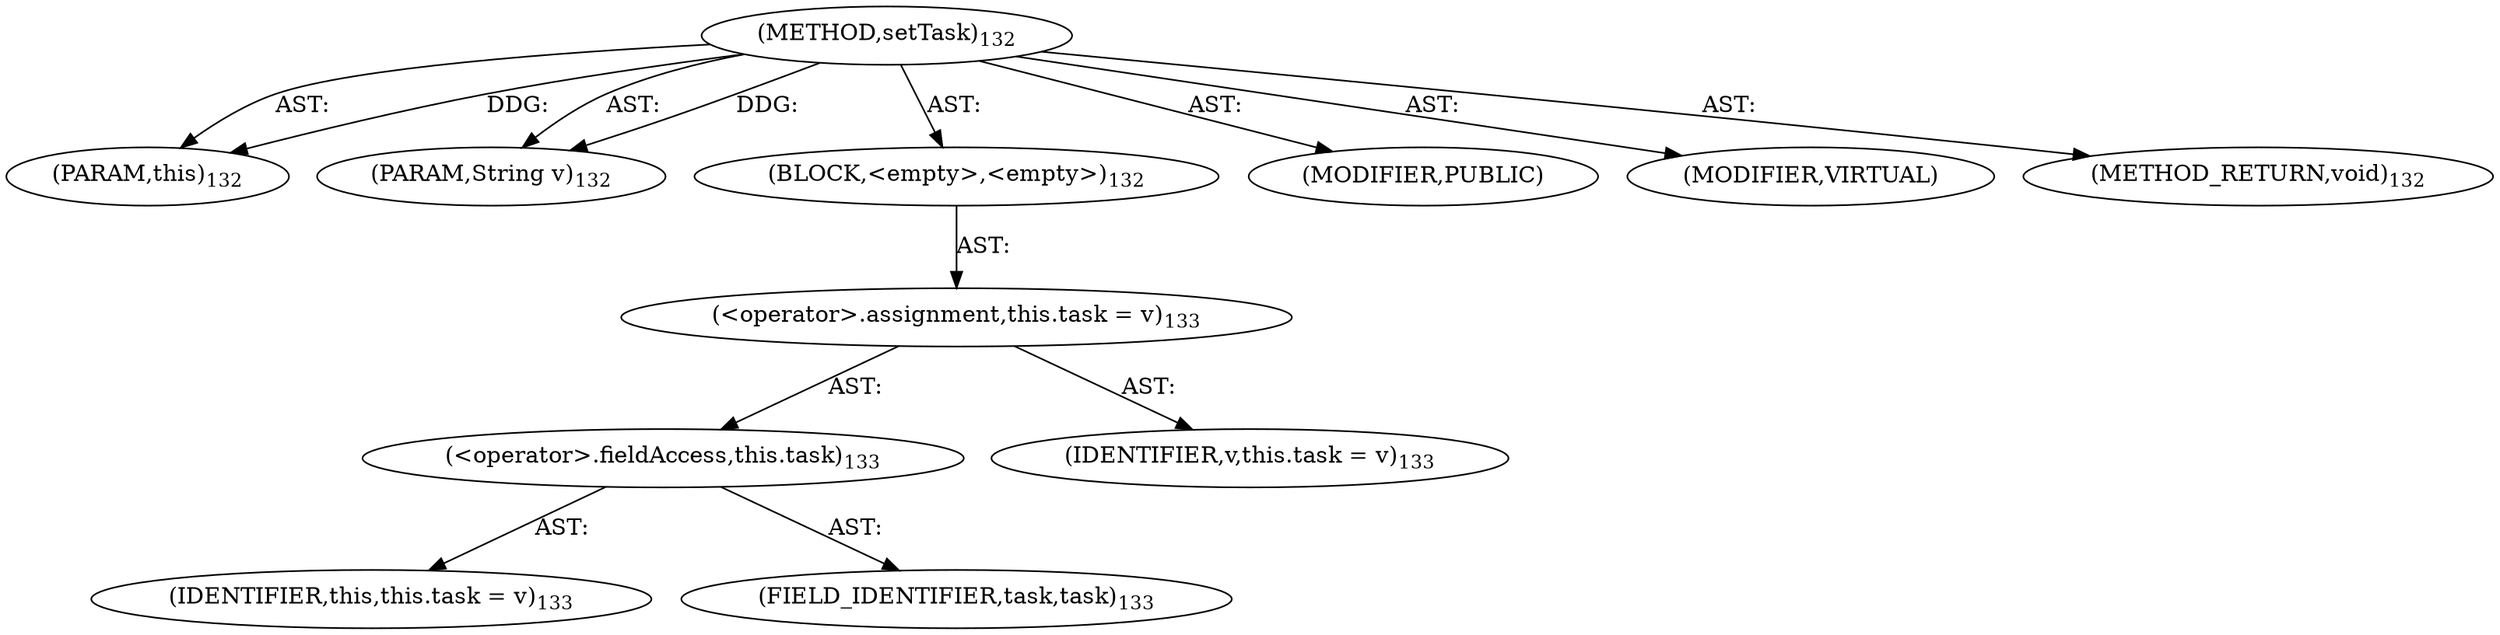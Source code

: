 digraph "setTask" {  
"111669149702" [label = <(METHOD,setTask)<SUB>132</SUB>> ]
"115964116994" [label = <(PARAM,this)<SUB>132</SUB>> ]
"115964117004" [label = <(PARAM,String v)<SUB>132</SUB>> ]
"25769803782" [label = <(BLOCK,&lt;empty&gt;,&lt;empty&gt;)<SUB>132</SUB>> ]
"30064771094" [label = <(&lt;operator&gt;.assignment,this.task = v)<SUB>133</SUB>> ]
"30064771095" [label = <(&lt;operator&gt;.fieldAccess,this.task)<SUB>133</SUB>> ]
"68719476739" [label = <(IDENTIFIER,this,this.task = v)<SUB>133</SUB>> ]
"55834574859" [label = <(FIELD_IDENTIFIER,task,task)<SUB>133</SUB>> ]
"68719476769" [label = <(IDENTIFIER,v,this.task = v)<SUB>133</SUB>> ]
"133143986192" [label = <(MODIFIER,PUBLIC)> ]
"133143986193" [label = <(MODIFIER,VIRTUAL)> ]
"128849018886" [label = <(METHOD_RETURN,void)<SUB>132</SUB>> ]
  "111669149702" -> "115964116994"  [ label = "AST: "] 
  "111669149702" -> "115964117004"  [ label = "AST: "] 
  "111669149702" -> "25769803782"  [ label = "AST: "] 
  "111669149702" -> "133143986192"  [ label = "AST: "] 
  "111669149702" -> "133143986193"  [ label = "AST: "] 
  "111669149702" -> "128849018886"  [ label = "AST: "] 
  "25769803782" -> "30064771094"  [ label = "AST: "] 
  "30064771094" -> "30064771095"  [ label = "AST: "] 
  "30064771094" -> "68719476769"  [ label = "AST: "] 
  "30064771095" -> "68719476739"  [ label = "AST: "] 
  "30064771095" -> "55834574859"  [ label = "AST: "] 
  "111669149702" -> "115964116994"  [ label = "DDG: "] 
  "111669149702" -> "115964117004"  [ label = "DDG: "] 
}
